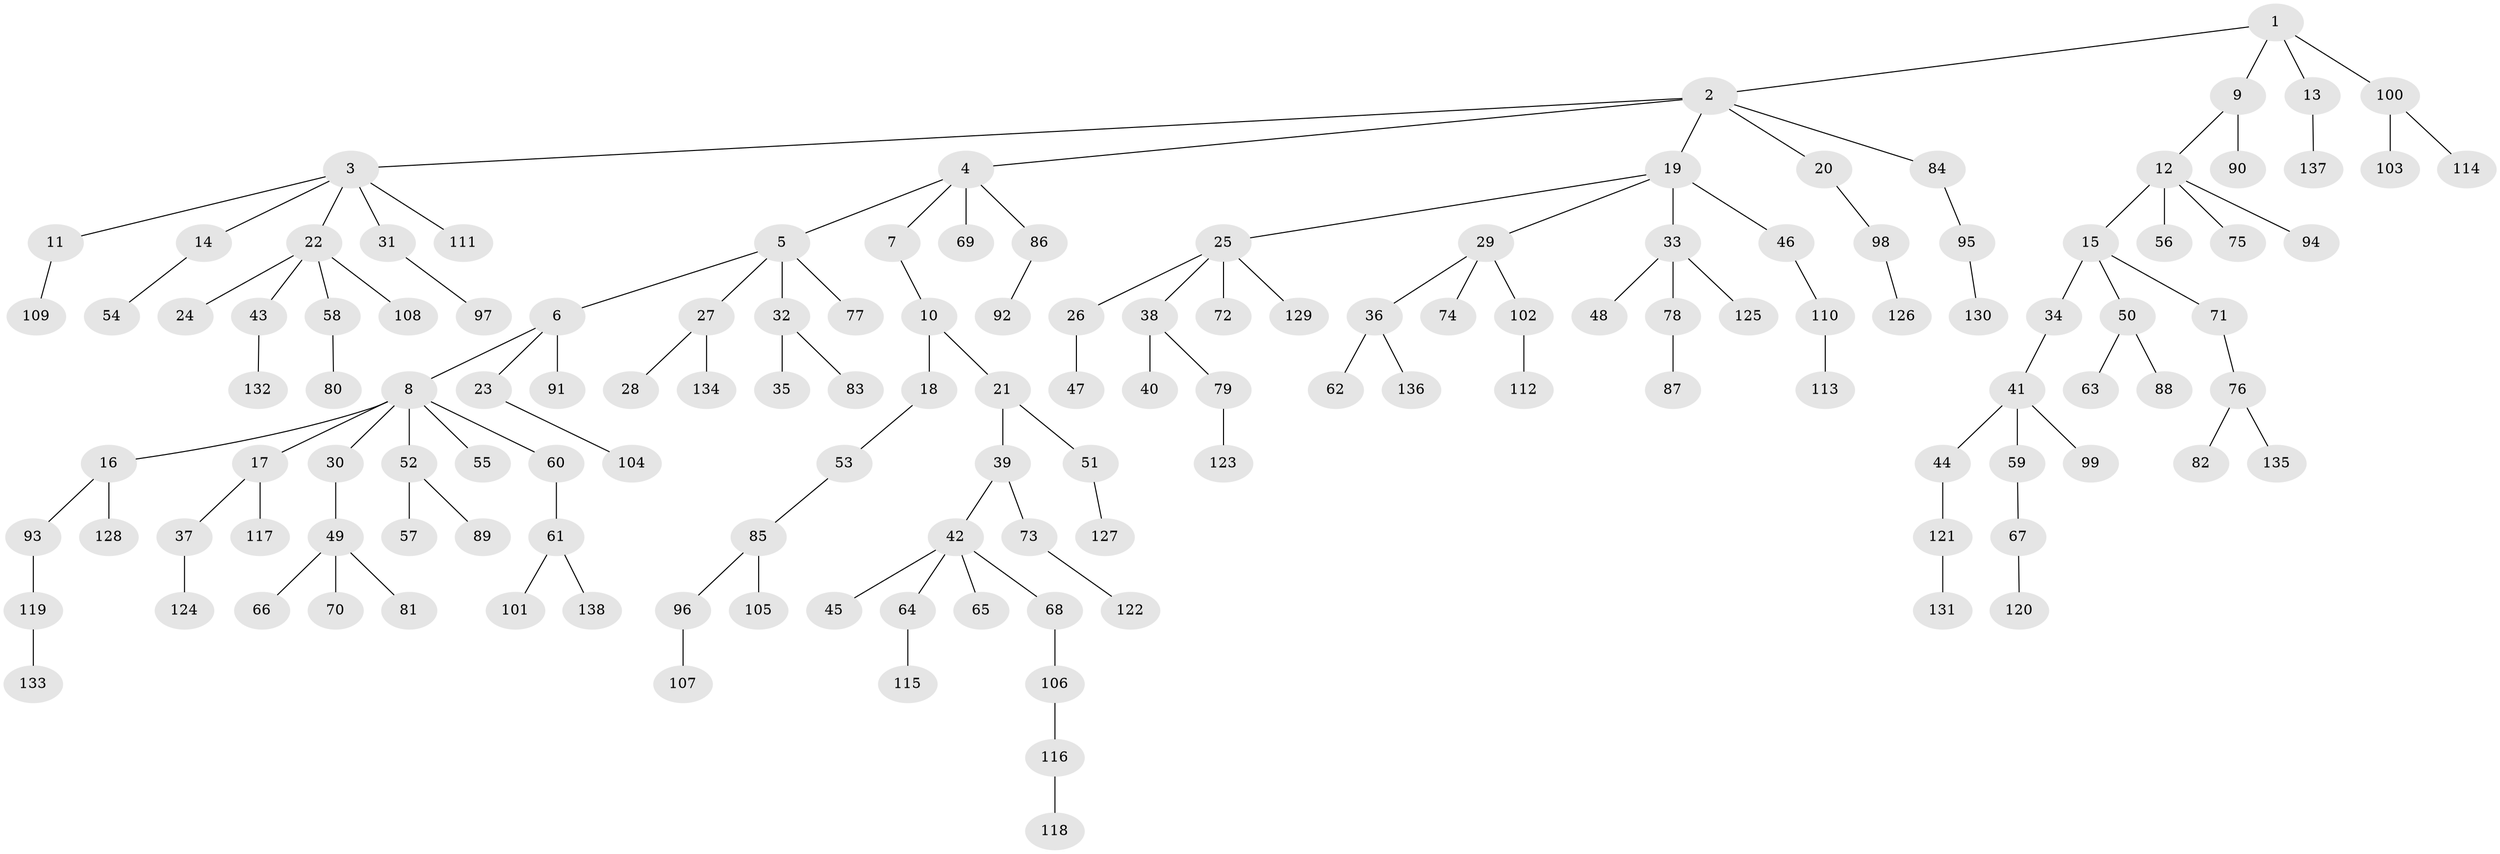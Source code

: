 // coarse degree distribution, {4: 0.08333333333333333, 6: 0.03125, 5: 0.03125, 9: 0.010416666666666666, 2: 0.23958333333333334, 3: 0.0625, 1: 0.5416666666666666}
// Generated by graph-tools (version 1.1) at 2025/52/02/27/25 19:52:13]
// undirected, 138 vertices, 137 edges
graph export_dot {
graph [start="1"]
  node [color=gray90,style=filled];
  1;
  2;
  3;
  4;
  5;
  6;
  7;
  8;
  9;
  10;
  11;
  12;
  13;
  14;
  15;
  16;
  17;
  18;
  19;
  20;
  21;
  22;
  23;
  24;
  25;
  26;
  27;
  28;
  29;
  30;
  31;
  32;
  33;
  34;
  35;
  36;
  37;
  38;
  39;
  40;
  41;
  42;
  43;
  44;
  45;
  46;
  47;
  48;
  49;
  50;
  51;
  52;
  53;
  54;
  55;
  56;
  57;
  58;
  59;
  60;
  61;
  62;
  63;
  64;
  65;
  66;
  67;
  68;
  69;
  70;
  71;
  72;
  73;
  74;
  75;
  76;
  77;
  78;
  79;
  80;
  81;
  82;
  83;
  84;
  85;
  86;
  87;
  88;
  89;
  90;
  91;
  92;
  93;
  94;
  95;
  96;
  97;
  98;
  99;
  100;
  101;
  102;
  103;
  104;
  105;
  106;
  107;
  108;
  109;
  110;
  111;
  112;
  113;
  114;
  115;
  116;
  117;
  118;
  119;
  120;
  121;
  122;
  123;
  124;
  125;
  126;
  127;
  128;
  129;
  130;
  131;
  132;
  133;
  134;
  135;
  136;
  137;
  138;
  1 -- 2;
  1 -- 9;
  1 -- 13;
  1 -- 100;
  2 -- 3;
  2 -- 4;
  2 -- 19;
  2 -- 20;
  2 -- 84;
  3 -- 11;
  3 -- 14;
  3 -- 22;
  3 -- 31;
  3 -- 111;
  4 -- 5;
  4 -- 7;
  4 -- 69;
  4 -- 86;
  5 -- 6;
  5 -- 27;
  5 -- 32;
  5 -- 77;
  6 -- 8;
  6 -- 23;
  6 -- 91;
  7 -- 10;
  8 -- 16;
  8 -- 17;
  8 -- 30;
  8 -- 52;
  8 -- 55;
  8 -- 60;
  9 -- 12;
  9 -- 90;
  10 -- 18;
  10 -- 21;
  11 -- 109;
  12 -- 15;
  12 -- 56;
  12 -- 75;
  12 -- 94;
  13 -- 137;
  14 -- 54;
  15 -- 34;
  15 -- 50;
  15 -- 71;
  16 -- 93;
  16 -- 128;
  17 -- 37;
  17 -- 117;
  18 -- 53;
  19 -- 25;
  19 -- 29;
  19 -- 33;
  19 -- 46;
  20 -- 98;
  21 -- 39;
  21 -- 51;
  22 -- 24;
  22 -- 43;
  22 -- 58;
  22 -- 108;
  23 -- 104;
  25 -- 26;
  25 -- 38;
  25 -- 72;
  25 -- 129;
  26 -- 47;
  27 -- 28;
  27 -- 134;
  29 -- 36;
  29 -- 74;
  29 -- 102;
  30 -- 49;
  31 -- 97;
  32 -- 35;
  32 -- 83;
  33 -- 48;
  33 -- 78;
  33 -- 125;
  34 -- 41;
  36 -- 62;
  36 -- 136;
  37 -- 124;
  38 -- 40;
  38 -- 79;
  39 -- 42;
  39 -- 73;
  41 -- 44;
  41 -- 59;
  41 -- 99;
  42 -- 45;
  42 -- 64;
  42 -- 65;
  42 -- 68;
  43 -- 132;
  44 -- 121;
  46 -- 110;
  49 -- 66;
  49 -- 70;
  49 -- 81;
  50 -- 63;
  50 -- 88;
  51 -- 127;
  52 -- 57;
  52 -- 89;
  53 -- 85;
  58 -- 80;
  59 -- 67;
  60 -- 61;
  61 -- 101;
  61 -- 138;
  64 -- 115;
  67 -- 120;
  68 -- 106;
  71 -- 76;
  73 -- 122;
  76 -- 82;
  76 -- 135;
  78 -- 87;
  79 -- 123;
  84 -- 95;
  85 -- 96;
  85 -- 105;
  86 -- 92;
  93 -- 119;
  95 -- 130;
  96 -- 107;
  98 -- 126;
  100 -- 103;
  100 -- 114;
  102 -- 112;
  106 -- 116;
  110 -- 113;
  116 -- 118;
  119 -- 133;
  121 -- 131;
}
